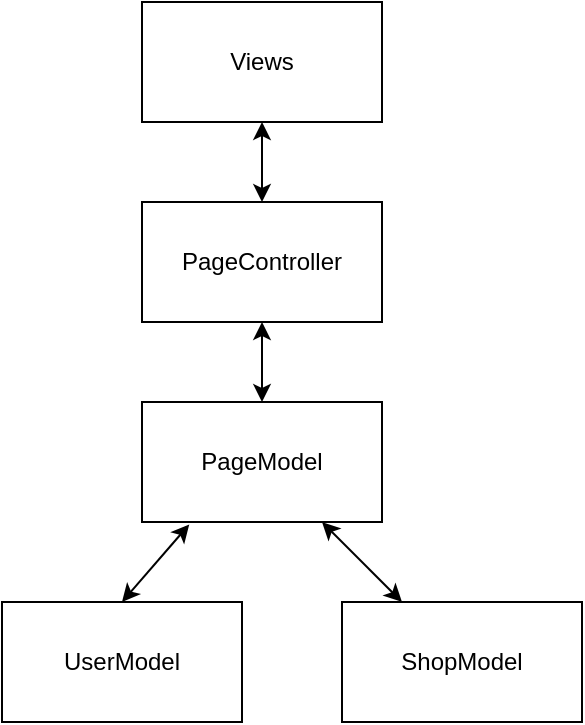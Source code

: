 <mxfile>
    <diagram id="eDI8bvhHfimzjOBkiPOU" name="Page-1">
        <mxGraphModel dx="977" dy="664" grid="1" gridSize="10" guides="1" tooltips="1" connect="1" arrows="1" fold="1" page="1" pageScale="1" pageWidth="827" pageHeight="1169" math="0" shadow="0">
            <root>
                <mxCell id="0"/>
                <mxCell id="1" parent="0"/>
                <mxCell id="7" value="" style="edgeStyle=none;html=1;startArrow=classic;startFill=1;" edge="1" parent="1" source="2" target="3">
                    <mxGeometry relative="1" as="geometry"/>
                </mxCell>
                <mxCell id="2" value="PageController" style="rounded=0;whiteSpace=wrap;html=1;" vertex="1" parent="1">
                    <mxGeometry x="360" y="180" width="120" height="60" as="geometry"/>
                </mxCell>
                <mxCell id="3" value="PageModel" style="rounded=0;whiteSpace=wrap;html=1;" vertex="1" parent="1">
                    <mxGeometry x="360" y="280" width="120" height="60" as="geometry"/>
                </mxCell>
                <mxCell id="4" value="UserModel" style="rounded=0;whiteSpace=wrap;html=1;" vertex="1" parent="1">
                    <mxGeometry x="290" y="380" width="120" height="60" as="geometry"/>
                </mxCell>
                <mxCell id="5" value="ShopModel" style="rounded=0;whiteSpace=wrap;html=1;" vertex="1" parent="1">
                    <mxGeometry x="460" y="380" width="120" height="60" as="geometry"/>
                </mxCell>
                <mxCell id="8" value="" style="endArrow=classic;html=1;entryX=0.5;entryY=0;entryDx=0;entryDy=0;exitX=0.197;exitY=1.02;exitDx=0;exitDy=0;exitPerimeter=0;startArrow=classic;startFill=1;" edge="1" parent="1" source="3" target="4">
                    <mxGeometry width="50" height="50" relative="1" as="geometry">
                        <mxPoint x="190" y="335" as="sourcePoint"/>
                        <mxPoint x="240" y="285" as="targetPoint"/>
                    </mxGeometry>
                </mxCell>
                <mxCell id="9" value="" style="endArrow=classic;html=1;entryX=0.25;entryY=0;entryDx=0;entryDy=0;exitX=0.75;exitY=1;exitDx=0;exitDy=0;startArrow=classic;startFill=1;" edge="1" parent="1" source="3" target="5">
                    <mxGeometry width="50" height="50" relative="1" as="geometry">
                        <mxPoint x="453.64" y="351.2" as="sourcePoint"/>
                        <mxPoint x="420" y="390" as="targetPoint"/>
                    </mxGeometry>
                </mxCell>
                <mxCell id="11" value="" style="edgeStyle=none;html=1;startArrow=classic;startFill=1;" edge="1" parent="1" source="10" target="2">
                    <mxGeometry relative="1" as="geometry"/>
                </mxCell>
                <mxCell id="10" value="Views" style="rounded=0;whiteSpace=wrap;html=1;" vertex="1" parent="1">
                    <mxGeometry x="360" y="80" width="120" height="60" as="geometry"/>
                </mxCell>
            </root>
        </mxGraphModel>
    </diagram>
</mxfile>